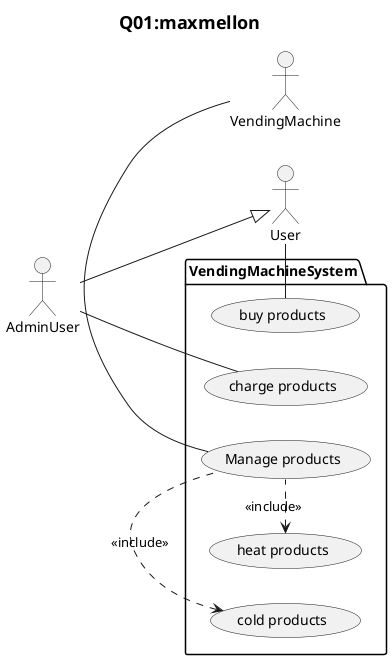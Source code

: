 @startuml Q01.png
title <size:18>Q01:maxmellon</size>
actor User           as user
actor AdminUser      as admin
actor VendingMachine as vending
user <|-up- admin

left to right direction

package "VendingMachineSystem" {
  usecase (buy products)    as buyCase
  usecase (charge products) as chargeCase
  usecase (Manage products) as manageCase
  usecase (heat products)   as heat
  usecase (cold products)   as cold

  user    -ri- buyCase
  admin   -ri- chargeCase
  vending -le- manageCase

  manageCase .le.> heat : <<include>>
  manageCase .le.> cold : <<include>>
}
@enduml
